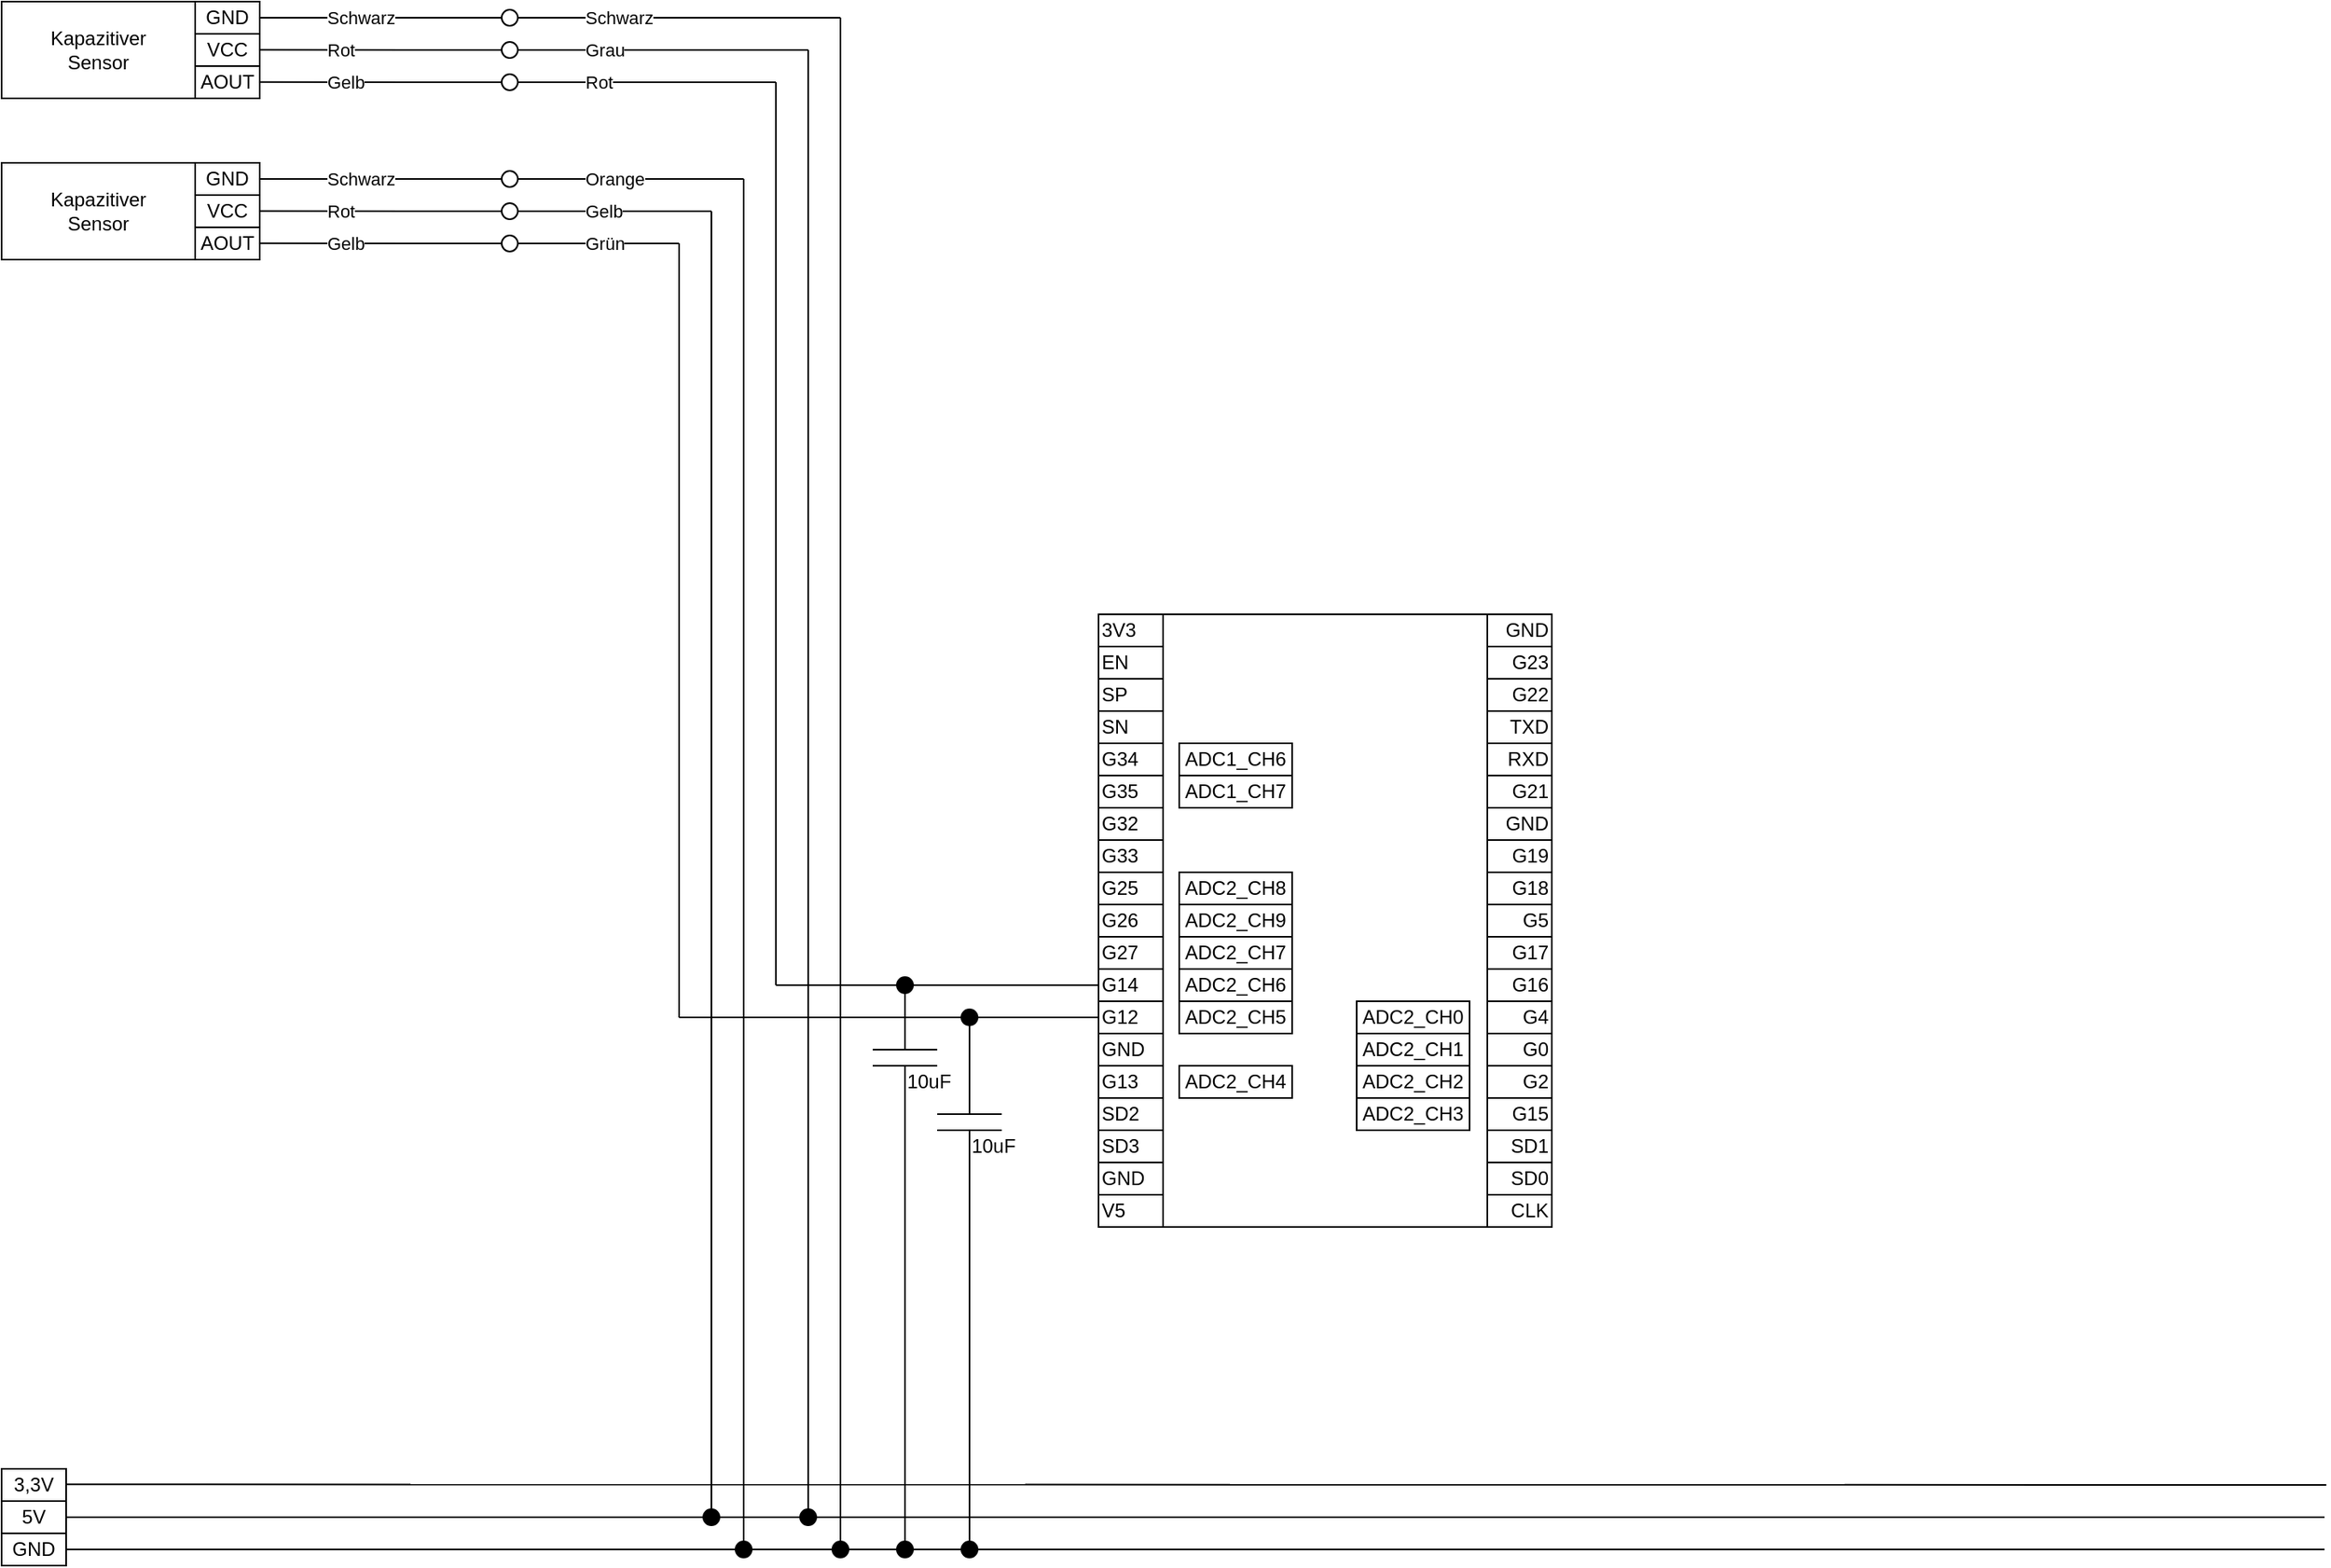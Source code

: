 <mxfile version="12.9.14" type="device"><diagram id="Pzs_bNPUFoUWSnx9T30f" name="Page-1"><mxGraphModel dx="2123" dy="1213" grid="1" gridSize="10" guides="1" tooltips="1" connect="1" arrows="1" fold="1" page="1" pageScale="1" pageWidth="827" pageHeight="1169" math="0" shadow="0"><root><mxCell id="0"/><mxCell id="1" parent="0"/><mxCell id="D5qep8JhVWjdf5e0DdW2-1" value="GND" style="rounded=0;whiteSpace=wrap;html=1;" vertex="1" parent="1"><mxGeometry x="240" y="100" width="40" height="20" as="geometry"/></mxCell><mxCell id="D5qep8JhVWjdf5e0DdW2-2" value="VCC" style="rounded=0;whiteSpace=wrap;html=1;" vertex="1" parent="1"><mxGeometry x="240" y="120" width="40" height="20" as="geometry"/></mxCell><mxCell id="D5qep8JhVWjdf5e0DdW2-3" value="AOUT" style="rounded=0;whiteSpace=wrap;html=1;" vertex="1" parent="1"><mxGeometry x="240" y="140" width="40" height="20" as="geometry"/></mxCell><mxCell id="D5qep8JhVWjdf5e0DdW2-4" value="Kapazitiver&lt;br&gt;Sensor" style="rounded=0;whiteSpace=wrap;html=1;" vertex="1" parent="1"><mxGeometry x="120" y="100" width="120" height="60" as="geometry"/></mxCell><mxCell id="D5qep8JhVWjdf5e0DdW2-5" value="" style="endArrow=none;html=1;exitX=1;exitY=0.5;exitDx=0;exitDy=0;entryX=0;entryY=0.5;entryDx=0;entryDy=0;" edge="1" parent="1" source="D5qep8JhVWjdf5e0DdW2-1" target="D5qep8JhVWjdf5e0DdW2-39"><mxGeometry width="50" height="50" relative="1" as="geometry"><mxPoint x="420" y="210" as="sourcePoint"/><mxPoint x="640" y="110" as="targetPoint"/></mxGeometry></mxCell><mxCell id="D5qep8JhVWjdf5e0DdW2-13" value="Schwarz" style="edgeLabel;html=1;align=left;verticalAlign=middle;resizable=0;points=[];" vertex="1" connectable="0" parent="D5qep8JhVWjdf5e0DdW2-5"><mxGeometry x="-0.109" y="1" relative="1" as="geometry"><mxPoint x="-26.67" y="1" as="offset"/></mxGeometry></mxCell><mxCell id="D5qep8JhVWjdf5e0DdW2-6" value="" style="endArrow=none;html=1;exitX=1;exitY=0.5;exitDx=0;exitDy=0;entryX=0;entryY=0.5;entryDx=0;entryDy=0;" edge="1" parent="1" target="D5qep8JhVWjdf5e0DdW2-46"><mxGeometry width="50" height="50" relative="1" as="geometry"><mxPoint x="280" y="129.86" as="sourcePoint"/><mxPoint x="620" y="130" as="targetPoint"/></mxGeometry></mxCell><mxCell id="D5qep8JhVWjdf5e0DdW2-14" value="Rot" style="edgeLabel;html=1;align=left;verticalAlign=middle;resizable=0;points=[];" vertex="1" connectable="0" parent="D5qep8JhVWjdf5e0DdW2-6"><mxGeometry x="-0.105" y="1" relative="1" as="geometry"><mxPoint x="-27.14" y="1.08" as="offset"/></mxGeometry></mxCell><mxCell id="D5qep8JhVWjdf5e0DdW2-7" value="" style="endArrow=none;html=1;exitX=1;exitY=0.5;exitDx=0;exitDy=0;entryX=0;entryY=0.5;entryDx=0;entryDy=0;" edge="1" parent="1" target="D5qep8JhVWjdf5e0DdW2-47"><mxGeometry width="50" height="50" relative="1" as="geometry"><mxPoint x="280" y="149.86" as="sourcePoint"/><mxPoint x="600" y="150" as="targetPoint"/></mxGeometry></mxCell><mxCell id="D5qep8JhVWjdf5e0DdW2-15" value="Gelb" style="edgeLabel;html=1;align=left;verticalAlign=middle;resizable=0;points=[];" vertex="1" connectable="0" parent="D5qep8JhVWjdf5e0DdW2-7"><mxGeometry x="-0.1" y="-1" relative="1" as="geometry"><mxPoint x="-27.62" y="-0.92" as="offset"/></mxGeometry></mxCell><mxCell id="D5qep8JhVWjdf5e0DdW2-16" value="" style="endArrow=none;html=1;exitX=0.5;exitY=0;exitDx=0;exitDy=0;" edge="1" parent="1" source="D5qep8JhVWjdf5e0DdW2-139"><mxGeometry width="50" height="50" relative="1" as="geometry"><mxPoint x="640" y="1060" as="sourcePoint"/><mxPoint x="640" y="110" as="targetPoint"/></mxGeometry></mxCell><mxCell id="D5qep8JhVWjdf5e0DdW2-17" value="" style="endArrow=none;html=1;exitX=0.5;exitY=0;exitDx=0;exitDy=0;" edge="1" parent="1" source="D5qep8JhVWjdf5e0DdW2-137"><mxGeometry width="50" height="50" relative="1" as="geometry"><mxPoint x="620" y="1050" as="sourcePoint"/><mxPoint x="620" y="130" as="targetPoint"/></mxGeometry></mxCell><mxCell id="D5qep8JhVWjdf5e0DdW2-18" value="" style="endArrow=none;html=1;" edge="1" parent="1"><mxGeometry width="50" height="50" relative="1" as="geometry"><mxPoint x="600" y="710" as="sourcePoint"/><mxPoint x="600" y="150" as="targetPoint"/></mxGeometry></mxCell><mxCell id="D5qep8JhVWjdf5e0DdW2-36" value="" style="endArrow=none;html=1;exitX=0.5;exitY=0;exitDx=0;exitDy=0;" edge="1" parent="1" source="D5qep8JhVWjdf5e0DdW2-134"><mxGeometry width="50" height="50" relative="1" as="geometry"><mxPoint x="580" y="1060" as="sourcePoint"/><mxPoint x="580" y="210" as="targetPoint"/></mxGeometry></mxCell><mxCell id="D5qep8JhVWjdf5e0DdW2-37" value="" style="endArrow=none;html=1;" edge="1" parent="1" source="D5qep8JhVWjdf5e0DdW2-135"><mxGeometry width="50" height="50" relative="1" as="geometry"><mxPoint x="560" y="1040" as="sourcePoint"/><mxPoint x="560" y="230" as="targetPoint"/></mxGeometry></mxCell><mxCell id="D5qep8JhVWjdf5e0DdW2-38" value="" style="endArrow=none;html=1;" edge="1" parent="1"><mxGeometry width="50" height="50" relative="1" as="geometry"><mxPoint x="540" y="730" as="sourcePoint"/><mxPoint x="540" y="250" as="targetPoint"/></mxGeometry></mxCell><mxCell id="D5qep8JhVWjdf5e0DdW2-39" value="" style="ellipse;whiteSpace=wrap;html=1;aspect=fixed;fillColor=#ffffff;align=left;" vertex="1" parent="1"><mxGeometry x="430" y="105" width="10" height="10" as="geometry"/></mxCell><mxCell id="D5qep8JhVWjdf5e0DdW2-46" value="" style="ellipse;whiteSpace=wrap;html=1;aspect=fixed;fillColor=#ffffff;align=left;" vertex="1" parent="1"><mxGeometry x="430" y="125" width="10" height="10" as="geometry"/></mxCell><mxCell id="D5qep8JhVWjdf5e0DdW2-47" value="" style="ellipse;whiteSpace=wrap;html=1;aspect=fixed;fillColor=#ffffff;align=left;" vertex="1" parent="1"><mxGeometry x="430" y="145" width="10" height="10" as="geometry"/></mxCell><mxCell id="D5qep8JhVWjdf5e0DdW2-57" value="GND" style="rounded=0;whiteSpace=wrap;html=1;" vertex="1" parent="1"><mxGeometry x="240" y="200" width="40" height="20" as="geometry"/></mxCell><mxCell id="D5qep8JhVWjdf5e0DdW2-58" value="VCC" style="rounded=0;whiteSpace=wrap;html=1;" vertex="1" parent="1"><mxGeometry x="240" y="220" width="40" height="20" as="geometry"/></mxCell><mxCell id="D5qep8JhVWjdf5e0DdW2-59" value="AOUT" style="rounded=0;whiteSpace=wrap;html=1;" vertex="1" parent="1"><mxGeometry x="240" y="240" width="40" height="20" as="geometry"/></mxCell><mxCell id="D5qep8JhVWjdf5e0DdW2-60" value="Kapazitiver&lt;br&gt;Sensor" style="rounded=0;whiteSpace=wrap;html=1;" vertex="1" parent="1"><mxGeometry x="120" y="200" width="120" height="60" as="geometry"/></mxCell><mxCell id="D5qep8JhVWjdf5e0DdW2-61" value="" style="endArrow=none;html=1;exitX=1;exitY=0.5;exitDx=0;exitDy=0;entryX=0;entryY=0.5;entryDx=0;entryDy=0;" edge="1" parent="1" source="D5qep8JhVWjdf5e0DdW2-57" target="D5qep8JhVWjdf5e0DdW2-67"><mxGeometry width="50" height="50" relative="1" as="geometry"><mxPoint x="420" y="310" as="sourcePoint"/><mxPoint x="640" y="210" as="targetPoint"/></mxGeometry></mxCell><mxCell id="D5qep8JhVWjdf5e0DdW2-62" value="Schwarz" style="edgeLabel;html=1;align=left;verticalAlign=middle;resizable=0;points=[];" vertex="1" connectable="0" parent="D5qep8JhVWjdf5e0DdW2-61"><mxGeometry x="-0.109" y="1" relative="1" as="geometry"><mxPoint x="-26.67" y="1" as="offset"/></mxGeometry></mxCell><mxCell id="D5qep8JhVWjdf5e0DdW2-63" value="" style="endArrow=none;html=1;exitX=1;exitY=0.5;exitDx=0;exitDy=0;entryX=0;entryY=0.5;entryDx=0;entryDy=0;" edge="1" parent="1" target="D5qep8JhVWjdf5e0DdW2-68"><mxGeometry width="50" height="50" relative="1" as="geometry"><mxPoint x="280" y="229.86" as="sourcePoint"/><mxPoint x="620" y="230" as="targetPoint"/></mxGeometry></mxCell><mxCell id="D5qep8JhVWjdf5e0DdW2-64" value="Rot" style="edgeLabel;html=1;align=left;verticalAlign=middle;resizable=0;points=[];" vertex="1" connectable="0" parent="D5qep8JhVWjdf5e0DdW2-63"><mxGeometry x="-0.105" y="1" relative="1" as="geometry"><mxPoint x="-27.14" y="1.08" as="offset"/></mxGeometry></mxCell><mxCell id="D5qep8JhVWjdf5e0DdW2-65" value="" style="endArrow=none;html=1;exitX=1;exitY=0.5;exitDx=0;exitDy=0;entryX=0;entryY=0.5;entryDx=0;entryDy=0;" edge="1" parent="1" target="D5qep8JhVWjdf5e0DdW2-69"><mxGeometry width="50" height="50" relative="1" as="geometry"><mxPoint x="280" y="249.86" as="sourcePoint"/><mxPoint x="600" y="250" as="targetPoint"/></mxGeometry></mxCell><mxCell id="D5qep8JhVWjdf5e0DdW2-66" value="Gelb" style="edgeLabel;html=1;align=left;verticalAlign=middle;resizable=0;points=[];" vertex="1" connectable="0" parent="D5qep8JhVWjdf5e0DdW2-65"><mxGeometry x="-0.1" y="-1" relative="1" as="geometry"><mxPoint x="-27.62" y="-0.92" as="offset"/></mxGeometry></mxCell><mxCell id="D5qep8JhVWjdf5e0DdW2-67" value="" style="ellipse;whiteSpace=wrap;html=1;aspect=fixed;fillColor=#ffffff;align=left;" vertex="1" parent="1"><mxGeometry x="430" y="205" width="10" height="10" as="geometry"/></mxCell><mxCell id="D5qep8JhVWjdf5e0DdW2-68" value="" style="ellipse;whiteSpace=wrap;html=1;aspect=fixed;fillColor=#ffffff;align=left;" vertex="1" parent="1"><mxGeometry x="430" y="225" width="10" height="10" as="geometry"/></mxCell><mxCell id="D5qep8JhVWjdf5e0DdW2-69" value="" style="ellipse;whiteSpace=wrap;html=1;aspect=fixed;fillColor=#ffffff;align=left;" vertex="1" parent="1"><mxGeometry x="430" y="245" width="10" height="10" as="geometry"/></mxCell><mxCell id="D5qep8JhVWjdf5e0DdW2-70" value="" style="endArrow=none;html=1;entryX=1;entryY=0.5;entryDx=0;entryDy=0;" edge="1" parent="1" target="D5qep8JhVWjdf5e0DdW2-39"><mxGeometry width="50" height="50" relative="1" as="geometry"><mxPoint x="640" y="110" as="sourcePoint"/><mxPoint x="700" y="210" as="targetPoint"/></mxGeometry></mxCell><mxCell id="D5qep8JhVWjdf5e0DdW2-82" value="Schwarz" style="edgeLabel;html=1;align=left;verticalAlign=middle;resizable=0;points=[];" vertex="1" connectable="0" parent="D5qep8JhVWjdf5e0DdW2-70"><mxGeometry x="0.51" y="1" relative="1" as="geometry"><mxPoint x="-9.14" y="-1" as="offset"/></mxGeometry></mxCell><mxCell id="D5qep8JhVWjdf5e0DdW2-71" value="" style="endArrow=none;html=1;" edge="1" parent="1"><mxGeometry width="50" height="50" relative="1" as="geometry"><mxPoint x="620" y="130" as="sourcePoint"/><mxPoint x="440" y="130" as="targetPoint"/></mxGeometry></mxCell><mxCell id="D5qep8JhVWjdf5e0DdW2-83" value="Grau" style="edgeLabel;html=1;align=left;verticalAlign=middle;resizable=0;points=[];" vertex="1" connectable="0" parent="D5qep8JhVWjdf5e0DdW2-71"><mxGeometry x="0.462" y="-1" relative="1" as="geometry"><mxPoint x="-8.57" y="1" as="offset"/></mxGeometry></mxCell><mxCell id="D5qep8JhVWjdf5e0DdW2-72" value="" style="endArrow=none;html=1;entryX=1;entryY=0.5;entryDx=0;entryDy=0;" edge="1" parent="1" target="D5qep8JhVWjdf5e0DdW2-47"><mxGeometry width="50" height="50" relative="1" as="geometry"><mxPoint x="600" y="150" as="sourcePoint"/><mxPoint x="440.0" y="155" as="targetPoint"/></mxGeometry></mxCell><mxCell id="D5qep8JhVWjdf5e0DdW2-84" value="Rot" style="edgeLabel;html=1;align=left;verticalAlign=middle;resizable=0;points=[];" vertex="1" connectable="0" parent="D5qep8JhVWjdf5e0DdW2-72"><mxGeometry x="0.316" y="2" relative="1" as="geometry"><mxPoint x="-14.86" y="-2" as="offset"/></mxGeometry></mxCell><mxCell id="D5qep8JhVWjdf5e0DdW2-74" value="" style="endArrow=none;html=1;exitX=1;exitY=0.5;exitDx=0;exitDy=0;" edge="1" parent="1" source="D5qep8JhVWjdf5e0DdW2-67"><mxGeometry width="50" height="50" relative="1" as="geometry"><mxPoint x="650" y="260" as="sourcePoint"/><mxPoint x="580" y="210" as="targetPoint"/></mxGeometry></mxCell><mxCell id="D5qep8JhVWjdf5e0DdW2-86" value="Orange" style="edgeLabel;html=1;align=left;verticalAlign=middle;resizable=0;points=[];" vertex="1" connectable="0" parent="D5qep8JhVWjdf5e0DdW2-74"><mxGeometry x="-0.284" y="-1" relative="1" as="geometry"><mxPoint x="-10.29" y="-1" as="offset"/></mxGeometry></mxCell><mxCell id="D5qep8JhVWjdf5e0DdW2-80" value="" style="endArrow=none;html=1;" edge="1" parent="1" target="D5qep8JhVWjdf5e0DdW2-68"><mxGeometry width="50" height="50" relative="1" as="geometry"><mxPoint x="560" y="230" as="sourcePoint"/><mxPoint x="441" y="232" as="targetPoint"/></mxGeometry></mxCell><mxCell id="D5qep8JhVWjdf5e0DdW2-87" value="Gelb" style="edgeLabel;html=1;align=left;verticalAlign=middle;resizable=0;points=[];" vertex="1" connectable="0" parent="D5qep8JhVWjdf5e0DdW2-80"><mxGeometry x="-0.359" y="-2" relative="1" as="geometry"><mxPoint x="-41.71" y="2" as="offset"/></mxGeometry></mxCell><mxCell id="D5qep8JhVWjdf5e0DdW2-81" value="" style="endArrow=none;html=1;entryX=1;entryY=0.5;entryDx=0;entryDy=0;" edge="1" parent="1" target="D5qep8JhVWjdf5e0DdW2-69"><mxGeometry width="50" height="50" relative="1" as="geometry"><mxPoint x="540" y="250" as="sourcePoint"/><mxPoint x="440.0" y="245" as="targetPoint"/></mxGeometry></mxCell><mxCell id="D5qep8JhVWjdf5e0DdW2-88" value="Grün" style="edgeLabel;html=1;align=left;verticalAlign=middle;resizable=0;points=[];" vertex="1" connectable="0" parent="D5qep8JhVWjdf5e0DdW2-81"><mxGeometry x="-0.22" y="-2" relative="1" as="geometry"><mxPoint x="-21.14" y="2" as="offset"/></mxGeometry></mxCell><mxCell id="D5qep8JhVWjdf5e0DdW2-132" value="" style="endArrow=none;html=1;entryX=0;entryY=0.5;entryDx=0;entryDy=0;" edge="1" parent="1" target="D5qep8JhVWjdf5e0DdW2-135"><mxGeometry width="50" height="50" relative="1" as="geometry"><mxPoint x="160" y="1040" as="sourcePoint"/><mxPoint x="1160" y="1040" as="targetPoint"/></mxGeometry></mxCell><mxCell id="D5qep8JhVWjdf5e0DdW2-133" value="" style="endArrow=none;html=1;entryX=0;entryY=0.5;entryDx=0;entryDy=0;" edge="1" parent="1" target="D5qep8JhVWjdf5e0DdW2-134"><mxGeometry width="50" height="50" relative="1" as="geometry"><mxPoint x="160" y="1060" as="sourcePoint"/><mxPoint x="1160" y="1060" as="targetPoint"/></mxGeometry></mxCell><mxCell id="D5qep8JhVWjdf5e0DdW2-134" value="" style="ellipse;whiteSpace=wrap;html=1;aspect=fixed;fillColor=#000000;align=left;" vertex="1" parent="1"><mxGeometry x="575" y="1055" width="10" height="10" as="geometry"/></mxCell><mxCell id="D5qep8JhVWjdf5e0DdW2-135" value="" style="ellipse;whiteSpace=wrap;html=1;aspect=fixed;fillColor=#000000;align=left;" vertex="1" parent="1"><mxGeometry x="555" y="1035" width="10" height="10" as="geometry"/></mxCell><mxCell id="D5qep8JhVWjdf5e0DdW2-137" value="" style="ellipse;whiteSpace=wrap;html=1;aspect=fixed;fillColor=#000000;align=left;" vertex="1" parent="1"><mxGeometry x="615" y="1035" width="10" height="10" as="geometry"/></mxCell><mxCell id="D5qep8JhVWjdf5e0DdW2-139" value="" style="ellipse;whiteSpace=wrap;html=1;aspect=fixed;fillColor=#000000;align=left;spacing=2;" vertex="1" parent="1"><mxGeometry x="635" y="1055" width="10" height="10" as="geometry"/></mxCell><mxCell id="D5qep8JhVWjdf5e0DdW2-141" value="" style="endArrow=none;html=1;exitX=1;exitY=0.5;exitDx=0;exitDy=0;entryX=0;entryY=0.5;entryDx=0;entryDy=0;" edge="1" parent="1" source="D5qep8JhVWjdf5e0DdW2-135" target="D5qep8JhVWjdf5e0DdW2-137"><mxGeometry width="50" height="50" relative="1" as="geometry"><mxPoint x="660" y="1035" as="sourcePoint"/><mxPoint x="710" y="985" as="targetPoint"/></mxGeometry></mxCell><mxCell id="D5qep8JhVWjdf5e0DdW2-143" value="" style="endArrow=none;html=1;exitX=1;exitY=0.5;exitDx=0;exitDy=0;entryX=0;entryY=0.5;entryDx=0;entryDy=0;" edge="1" parent="1" source="D5qep8JhVWjdf5e0DdW2-134" target="D5qep8JhVWjdf5e0DdW2-139"><mxGeometry width="50" height="50" relative="1" as="geometry"><mxPoint x="580.0" y="1050" as="sourcePoint"/><mxPoint x="625" y="1050" as="targetPoint"/></mxGeometry></mxCell><mxCell id="D5qep8JhVWjdf5e0DdW2-144" value="" style="endArrow=none;html=1;exitX=1;exitY=0.5;exitDx=0;exitDy=0;" edge="1" parent="1" source="D5qep8JhVWjdf5e0DdW2-137"><mxGeometry width="50" height="50" relative="1" as="geometry"><mxPoint x="580.0" y="1050" as="sourcePoint"/><mxPoint x="1560" y="1040" as="targetPoint"/></mxGeometry></mxCell><mxCell id="D5qep8JhVWjdf5e0DdW2-145" value="" style="endArrow=none;html=1;exitX=1;exitY=0.5;exitDx=0;exitDy=0;" edge="1" parent="1" source="D5qep8JhVWjdf5e0DdW2-139"><mxGeometry width="50" height="50" relative="1" as="geometry"><mxPoint x="660" y="1059.88" as="sourcePoint"/><mxPoint x="1560" y="1060" as="targetPoint"/></mxGeometry></mxCell><mxCell id="D5qep8JhVWjdf5e0DdW2-169" value="" style="group" vertex="1" connectable="0" parent="1"><mxGeometry x="800" y="480" width="281" height="380" as="geometry"/></mxCell><mxCell id="D5qep8JhVWjdf5e0DdW2-149" value="ADC1_CH4" style="rounded=0;whiteSpace=wrap;html=1;" vertex="1" parent="D5qep8JhVWjdf5e0DdW2-169"><mxGeometry x="50" y="120" width="70" height="20" as="geometry"/></mxCell><mxCell id="D5qep8JhVWjdf5e0DdW2-150" value="ADC1_CH5" style="rounded=0;whiteSpace=wrap;html=1;" vertex="1" parent="D5qep8JhVWjdf5e0DdW2-169"><mxGeometry x="50" y="140" width="70" height="20" as="geometry"/></mxCell><mxCell id="D5qep8JhVWjdf5e0DdW2-130" value="" style="group;direction=west;" vertex="1" connectable="0" parent="D5qep8JhVWjdf5e0DdW2-169"><mxGeometry width="280" height="380" as="geometry"/></mxCell><mxCell id="D5qep8JhVWjdf5e0DdW2-129" value="" style="rounded=0;whiteSpace=wrap;html=1;fillColor=#ffffff;align=right;direction=east;" vertex="1" parent="D5qep8JhVWjdf5e0DdW2-130"><mxGeometry width="280" height="380" as="geometry"/></mxCell><mxCell id="D5qep8JhVWjdf5e0DdW2-110" value="3V3" style="rounded=0;whiteSpace=wrap;html=1;fillColor=#ffffff;align=left;direction=west;" vertex="1" parent="D5qep8JhVWjdf5e0DdW2-169"><mxGeometry width="40" height="20" as="geometry"/></mxCell><mxCell id="D5qep8JhVWjdf5e0DdW2-111" value="EN" style="rounded=0;whiteSpace=wrap;html=1;fillColor=#ffffff;align=left;direction=west;" vertex="1" parent="D5qep8JhVWjdf5e0DdW2-169"><mxGeometry y="20" width="40" height="20" as="geometry"/></mxCell><mxCell id="D5qep8JhVWjdf5e0DdW2-112" value="SP" style="rounded=0;whiteSpace=wrap;html=1;fillColor=#ffffff;align=left;direction=west;" vertex="1" parent="D5qep8JhVWjdf5e0DdW2-169"><mxGeometry y="40" width="40" height="20" as="geometry"/></mxCell><mxCell id="D5qep8JhVWjdf5e0DdW2-113" value="SN" style="rounded=0;whiteSpace=wrap;html=1;fillColor=#ffffff;align=left;direction=west;" vertex="1" parent="D5qep8JhVWjdf5e0DdW2-169"><mxGeometry y="60" width="40" height="20" as="geometry"/></mxCell><mxCell id="D5qep8JhVWjdf5e0DdW2-114" value="G34" style="rounded=0;whiteSpace=wrap;html=1;fillColor=#ffffff;align=left;direction=west;" vertex="1" parent="D5qep8JhVWjdf5e0DdW2-169"><mxGeometry y="80" width="40" height="20" as="geometry"/></mxCell><mxCell id="D5qep8JhVWjdf5e0DdW2-115" value="G35" style="rounded=0;whiteSpace=wrap;html=1;fillColor=#ffffff;align=left;direction=west;" vertex="1" parent="D5qep8JhVWjdf5e0DdW2-169"><mxGeometry y="100" width="40" height="20" as="geometry"/></mxCell><mxCell id="D5qep8JhVWjdf5e0DdW2-116" value="G32" style="rounded=0;whiteSpace=wrap;html=1;fillColor=#ffffff;align=left;direction=west;" vertex="1" parent="D5qep8JhVWjdf5e0DdW2-169"><mxGeometry y="120" width="40" height="20" as="geometry"/></mxCell><mxCell id="D5qep8JhVWjdf5e0DdW2-117" value="G33" style="rounded=0;whiteSpace=wrap;html=1;fillColor=#ffffff;align=left;direction=west;" vertex="1" parent="D5qep8JhVWjdf5e0DdW2-169"><mxGeometry y="140" width="40" height="20" as="geometry"/></mxCell><mxCell id="D5qep8JhVWjdf5e0DdW2-118" value="G25" style="rounded=0;whiteSpace=wrap;html=1;fillColor=#ffffff;align=left;direction=west;" vertex="1" parent="D5qep8JhVWjdf5e0DdW2-169"><mxGeometry y="160" width="40" height="20" as="geometry"/></mxCell><mxCell id="D5qep8JhVWjdf5e0DdW2-119" value="G26" style="rounded=0;whiteSpace=wrap;html=1;fillColor=#ffffff;align=left;direction=west;" vertex="1" parent="D5qep8JhVWjdf5e0DdW2-169"><mxGeometry y="180" width="40" height="20" as="geometry"/></mxCell><mxCell id="D5qep8JhVWjdf5e0DdW2-120" value="G27" style="rounded=0;whiteSpace=wrap;html=1;fillColor=#ffffff;align=left;direction=west;" vertex="1" parent="D5qep8JhVWjdf5e0DdW2-169"><mxGeometry y="200" width="40" height="20" as="geometry"/></mxCell><mxCell id="D5qep8JhVWjdf5e0DdW2-121" value="G14" style="rounded=0;whiteSpace=wrap;html=1;fillColor=#ffffff;align=left;direction=west;" vertex="1" parent="D5qep8JhVWjdf5e0DdW2-169"><mxGeometry y="220" width="40" height="20" as="geometry"/></mxCell><mxCell id="D5qep8JhVWjdf5e0DdW2-122" value="G12" style="rounded=0;whiteSpace=wrap;html=1;fillColor=#ffffff;align=left;direction=west;" vertex="1" parent="D5qep8JhVWjdf5e0DdW2-169"><mxGeometry y="240" width="40" height="20" as="geometry"/></mxCell><mxCell id="D5qep8JhVWjdf5e0DdW2-123" value="GND" style="rounded=0;whiteSpace=wrap;html=1;fillColor=#ffffff;align=left;direction=west;" vertex="1" parent="D5qep8JhVWjdf5e0DdW2-169"><mxGeometry y="260" width="40" height="20" as="geometry"/></mxCell><mxCell id="D5qep8JhVWjdf5e0DdW2-124" value="G13" style="rounded=0;whiteSpace=wrap;html=1;fillColor=#ffffff;align=left;direction=west;" vertex="1" parent="D5qep8JhVWjdf5e0DdW2-169"><mxGeometry y="280" width="40" height="20" as="geometry"/></mxCell><mxCell id="D5qep8JhVWjdf5e0DdW2-125" value="SD2" style="rounded=0;whiteSpace=wrap;html=1;fillColor=#ffffff;align=left;direction=west;" vertex="1" parent="D5qep8JhVWjdf5e0DdW2-169"><mxGeometry y="300" width="40" height="20" as="geometry"/></mxCell><mxCell id="D5qep8JhVWjdf5e0DdW2-126" value="SD3" style="rounded=0;whiteSpace=wrap;html=1;fillColor=#ffffff;align=left;direction=west;" vertex="1" parent="D5qep8JhVWjdf5e0DdW2-169"><mxGeometry y="320" width="40" height="20" as="geometry"/></mxCell><mxCell id="D5qep8JhVWjdf5e0DdW2-127" value="GND" style="rounded=0;whiteSpace=wrap;html=1;fillColor=#ffffff;align=left;direction=west;" vertex="1" parent="D5qep8JhVWjdf5e0DdW2-169"><mxGeometry y="340" width="40" height="20" as="geometry"/></mxCell><mxCell id="D5qep8JhVWjdf5e0DdW2-128" value="V5" style="rounded=0;whiteSpace=wrap;html=1;fillColor=#ffffff;align=left;direction=west;" vertex="1" parent="D5qep8JhVWjdf5e0DdW2-169"><mxGeometry y="360" width="40" height="20" as="geometry"/></mxCell><mxCell id="D5qep8JhVWjdf5e0DdW2-89" value="GND" style="rounded=0;whiteSpace=wrap;html=1;fillColor=#ffffff;align=right;direction=west;" vertex="1" parent="D5qep8JhVWjdf5e0DdW2-169"><mxGeometry x="241" width="40" height="20" as="geometry"/></mxCell><mxCell id="D5qep8JhVWjdf5e0DdW2-91" value="G23" style="rounded=0;whiteSpace=wrap;html=1;fillColor=#ffffff;align=right;direction=west;" vertex="1" parent="D5qep8JhVWjdf5e0DdW2-169"><mxGeometry x="241" y="20" width="40" height="20" as="geometry"/></mxCell><mxCell id="D5qep8JhVWjdf5e0DdW2-92" value="G22&lt;br&gt;" style="rounded=0;whiteSpace=wrap;html=1;fillColor=#ffffff;align=right;direction=west;" vertex="1" parent="D5qep8JhVWjdf5e0DdW2-169"><mxGeometry x="241" y="40" width="40" height="20" as="geometry"/></mxCell><mxCell id="D5qep8JhVWjdf5e0DdW2-93" value="TXD" style="rounded=0;whiteSpace=wrap;html=1;fillColor=#ffffff;align=right;direction=west;" vertex="1" parent="D5qep8JhVWjdf5e0DdW2-169"><mxGeometry x="241" y="60" width="40" height="20" as="geometry"/></mxCell><mxCell id="D5qep8JhVWjdf5e0DdW2-94" value="RXD" style="rounded=0;whiteSpace=wrap;html=1;fillColor=#ffffff;align=right;direction=west;" vertex="1" parent="D5qep8JhVWjdf5e0DdW2-169"><mxGeometry x="241" y="80" width="40" height="20" as="geometry"/></mxCell><mxCell id="D5qep8JhVWjdf5e0DdW2-95" value="G21" style="rounded=0;whiteSpace=wrap;html=1;fillColor=#ffffff;align=right;direction=west;" vertex="1" parent="D5qep8JhVWjdf5e0DdW2-169"><mxGeometry x="241" y="100" width="40" height="20" as="geometry"/></mxCell><mxCell id="D5qep8JhVWjdf5e0DdW2-96" value="GND" style="rounded=0;whiteSpace=wrap;html=1;fillColor=#ffffff;align=right;direction=west;" vertex="1" parent="D5qep8JhVWjdf5e0DdW2-169"><mxGeometry x="241" y="120" width="40" height="20" as="geometry"/></mxCell><mxCell id="D5qep8JhVWjdf5e0DdW2-97" value="G19" style="rounded=0;whiteSpace=wrap;html=1;fillColor=#ffffff;align=right;direction=west;" vertex="1" parent="D5qep8JhVWjdf5e0DdW2-169"><mxGeometry x="241" y="140" width="40" height="20" as="geometry"/></mxCell><mxCell id="D5qep8JhVWjdf5e0DdW2-98" value="G18" style="rounded=0;whiteSpace=wrap;html=1;fillColor=#ffffff;align=right;direction=west;" vertex="1" parent="D5qep8JhVWjdf5e0DdW2-169"><mxGeometry x="241" y="160" width="40" height="20" as="geometry"/></mxCell><mxCell id="D5qep8JhVWjdf5e0DdW2-99" value="G5" style="rounded=0;whiteSpace=wrap;html=1;fillColor=#ffffff;align=right;direction=west;" vertex="1" parent="D5qep8JhVWjdf5e0DdW2-169"><mxGeometry x="241" y="180" width="40" height="20" as="geometry"/></mxCell><mxCell id="D5qep8JhVWjdf5e0DdW2-100" value="G17" style="rounded=0;whiteSpace=wrap;html=1;fillColor=#ffffff;align=right;direction=west;" vertex="1" parent="D5qep8JhVWjdf5e0DdW2-169"><mxGeometry x="241" y="200" width="40" height="20" as="geometry"/></mxCell><mxCell id="D5qep8JhVWjdf5e0DdW2-101" value="G16" style="rounded=0;whiteSpace=wrap;html=1;fillColor=#ffffff;align=right;direction=west;" vertex="1" parent="D5qep8JhVWjdf5e0DdW2-169"><mxGeometry x="241" y="220" width="40" height="20" as="geometry"/></mxCell><mxCell id="D5qep8JhVWjdf5e0DdW2-102" value="G4" style="rounded=0;whiteSpace=wrap;html=1;fillColor=#ffffff;align=right;direction=west;" vertex="1" parent="D5qep8JhVWjdf5e0DdW2-169"><mxGeometry x="241" y="240" width="40" height="20" as="geometry"/></mxCell><mxCell id="D5qep8JhVWjdf5e0DdW2-103" value="G0" style="rounded=0;whiteSpace=wrap;html=1;fillColor=#ffffff;align=right;direction=west;" vertex="1" parent="D5qep8JhVWjdf5e0DdW2-169"><mxGeometry x="241" y="260" width="40" height="20" as="geometry"/></mxCell><mxCell id="D5qep8JhVWjdf5e0DdW2-104" value="G2" style="rounded=0;whiteSpace=wrap;html=1;fillColor=#ffffff;align=right;direction=west;" vertex="1" parent="D5qep8JhVWjdf5e0DdW2-169"><mxGeometry x="241" y="280" width="40" height="20" as="geometry"/></mxCell><mxCell id="D5qep8JhVWjdf5e0DdW2-105" value="G15" style="rounded=0;whiteSpace=wrap;html=1;fillColor=#ffffff;align=right;direction=west;" vertex="1" parent="D5qep8JhVWjdf5e0DdW2-169"><mxGeometry x="241" y="300" width="40" height="20" as="geometry"/></mxCell><mxCell id="D5qep8JhVWjdf5e0DdW2-106" value="SD1" style="rounded=0;whiteSpace=wrap;html=1;fillColor=#ffffff;align=right;direction=west;" vertex="1" parent="D5qep8JhVWjdf5e0DdW2-169"><mxGeometry x="241" y="320" width="40" height="20" as="geometry"/></mxCell><mxCell id="D5qep8JhVWjdf5e0DdW2-107" value="SD0" style="rounded=0;whiteSpace=wrap;html=1;fillColor=#ffffff;align=right;direction=west;" vertex="1" parent="D5qep8JhVWjdf5e0DdW2-169"><mxGeometry x="241" y="340" width="40" height="20" as="geometry"/></mxCell><mxCell id="D5qep8JhVWjdf5e0DdW2-108" value="CLK" style="rounded=0;whiteSpace=wrap;html=1;fillColor=#ffffff;align=right;direction=west;" vertex="1" parent="D5qep8JhVWjdf5e0DdW2-169"><mxGeometry x="241" y="360" width="40" height="20" as="geometry"/></mxCell><mxCell id="D5qep8JhVWjdf5e0DdW2-151" value="ADC1_CH6" style="rounded=0;whiteSpace=wrap;html=1;" vertex="1" parent="D5qep8JhVWjdf5e0DdW2-169"><mxGeometry x="50" y="80" width="70" height="20" as="geometry"/></mxCell><mxCell id="D5qep8JhVWjdf5e0DdW2-152" value="ADC1_CH7" style="rounded=0;whiteSpace=wrap;html=1;" vertex="1" parent="D5qep8JhVWjdf5e0DdW2-169"><mxGeometry x="50" y="100" width="70" height="20" as="geometry"/></mxCell><mxCell id="D5qep8JhVWjdf5e0DdW2-156" value="ADC2_CH1" style="rounded=0;whiteSpace=wrap;html=1;" vertex="1" parent="D5qep8JhVWjdf5e0DdW2-169"><mxGeometry x="160" y="260" width="70" height="20" as="geometry"/></mxCell><mxCell id="D5qep8JhVWjdf5e0DdW2-157" value="ADC2_CH2&lt;br&gt;" style="rounded=0;whiteSpace=wrap;html=1;" vertex="1" parent="D5qep8JhVWjdf5e0DdW2-169"><mxGeometry x="160" y="280" width="70" height="20" as="geometry"/></mxCell><mxCell id="D5qep8JhVWjdf5e0DdW2-159" value="ADC2_CH3" style="rounded=0;whiteSpace=wrap;html=1;" vertex="1" parent="D5qep8JhVWjdf5e0DdW2-169"><mxGeometry x="160" y="300" width="70" height="20" as="geometry"/></mxCell><mxCell id="D5qep8JhVWjdf5e0DdW2-160" value="ADC2_CH4" style="rounded=0;whiteSpace=wrap;html=1;" vertex="1" parent="D5qep8JhVWjdf5e0DdW2-169"><mxGeometry x="50" y="280" width="70" height="20" as="geometry"/></mxCell><mxCell id="D5qep8JhVWjdf5e0DdW2-161" value="ADC2_CH5" style="rounded=0;whiteSpace=wrap;html=1;" vertex="1" parent="D5qep8JhVWjdf5e0DdW2-169"><mxGeometry x="50" y="240" width="70" height="20" as="geometry"/></mxCell><mxCell id="D5qep8JhVWjdf5e0DdW2-162" value="ADC2_CH6" style="rounded=0;whiteSpace=wrap;html=1;" vertex="1" parent="D5qep8JhVWjdf5e0DdW2-169"><mxGeometry x="50" y="220" width="70" height="20" as="geometry"/></mxCell><mxCell id="D5qep8JhVWjdf5e0DdW2-163" value="ADC2_CH7" style="rounded=0;whiteSpace=wrap;html=1;" vertex="1" parent="D5qep8JhVWjdf5e0DdW2-169"><mxGeometry x="50" y="200" width="70" height="20" as="geometry"/></mxCell><mxCell id="D5qep8JhVWjdf5e0DdW2-164" value="ADC2_CH8" style="rounded=0;whiteSpace=wrap;html=1;" vertex="1" parent="D5qep8JhVWjdf5e0DdW2-169"><mxGeometry x="50" y="160" width="70" height="20" as="geometry"/></mxCell><mxCell id="D5qep8JhVWjdf5e0DdW2-165" value="ADC2_CH9" style="rounded=0;whiteSpace=wrap;html=1;" vertex="1" parent="D5qep8JhVWjdf5e0DdW2-169"><mxGeometry x="50" y="180" width="70" height="20" as="geometry"/></mxCell><mxCell id="D5qep8JhVWjdf5e0DdW2-168" value="ADC2_CH0" style="rounded=0;whiteSpace=wrap;html=1;" vertex="1" parent="D5qep8JhVWjdf5e0DdW2-169"><mxGeometry x="160" y="240" width="70" height="20" as="geometry"/></mxCell><mxCell id="D5qep8JhVWjdf5e0DdW2-171" value="" style="endArrow=none;html=1;entryX=1;entryY=0.5;entryDx=0;entryDy=0;" edge="1" parent="1" target="D5qep8JhVWjdf5e0DdW2-121"><mxGeometry width="50" height="50" relative="1" as="geometry"><mxPoint x="600" y="710" as="sourcePoint"/><mxPoint x="560" y="570" as="targetPoint"/></mxGeometry></mxCell><mxCell id="D5qep8JhVWjdf5e0DdW2-172" value="" style="endArrow=none;html=1;entryX=1;entryY=0.5;entryDx=0;entryDy=0;" edge="1" parent="1"><mxGeometry width="50" height="50" relative="1" as="geometry"><mxPoint x="540" y="730" as="sourcePoint"/><mxPoint x="800" y="730.0" as="targetPoint"/></mxGeometry></mxCell><mxCell id="D5qep8JhVWjdf5e0DdW2-173" value="GND" style="rounded=0;whiteSpace=wrap;html=1;" vertex="1" parent="1"><mxGeometry x="120" y="1050" width="40" height="20" as="geometry"/></mxCell><mxCell id="D5qep8JhVWjdf5e0DdW2-174" value="5V" style="rounded=0;whiteSpace=wrap;html=1;" vertex="1" parent="1"><mxGeometry x="120" y="1030" width="40" height="20" as="geometry"/></mxCell><mxCell id="D5qep8JhVWjdf5e0DdW2-176" value="3,3V" style="rounded=0;whiteSpace=wrap;html=1;" vertex="1" parent="1"><mxGeometry x="120" y="1010" width="40" height="20" as="geometry"/></mxCell><mxCell id="D5qep8JhVWjdf5e0DdW2-177" value="" style="endArrow=none;html=1;" edge="1" parent="1"><mxGeometry width="50" height="50" relative="1" as="geometry"><mxPoint x="160.0" y="1019.66" as="sourcePoint"/><mxPoint x="1561.104" y="1020" as="targetPoint"/></mxGeometry></mxCell><mxCell id="D5qep8JhVWjdf5e0DdW2-181" value="" style="endArrow=none;html=1;" edge="1" parent="1"><mxGeometry width="50" height="50" relative="1" as="geometry"><mxPoint x="660" y="750" as="sourcePoint"/><mxPoint x="700" y="750" as="targetPoint"/></mxGeometry></mxCell><mxCell id="D5qep8JhVWjdf5e0DdW2-182" value="" style="endArrow=none;html=1;" edge="1" parent="1"><mxGeometry width="50" height="50" relative="1" as="geometry"><mxPoint x="660" y="760" as="sourcePoint"/><mxPoint x="700" y="760" as="targetPoint"/></mxGeometry></mxCell><mxCell id="D5qep8JhVWjdf5e0DdW2-183" value="" style="endArrow=none;html=1;" edge="1" parent="1"><mxGeometry width="50" height="50" relative="1" as="geometry"><mxPoint x="680" y="1060" as="sourcePoint"/><mxPoint x="680" y="760" as="targetPoint"/></mxGeometry></mxCell><mxCell id="D5qep8JhVWjdf5e0DdW2-184" value="" style="endArrow=none;html=1;" edge="1" parent="1"><mxGeometry width="50" height="50" relative="1" as="geometry"><mxPoint x="680" y="750" as="sourcePoint"/><mxPoint x="680" y="710" as="targetPoint"/></mxGeometry></mxCell><mxCell id="D5qep8JhVWjdf5e0DdW2-185" value="" style="endArrow=none;html=1;" edge="1" parent="1"><mxGeometry width="50" height="50" relative="1" as="geometry"><mxPoint x="700" y="790" as="sourcePoint"/><mxPoint x="740" y="790" as="targetPoint"/></mxGeometry></mxCell><mxCell id="D5qep8JhVWjdf5e0DdW2-186" value="" style="endArrow=none;html=1;" edge="1" parent="1"><mxGeometry width="50" height="50" relative="1" as="geometry"><mxPoint x="700" y="800" as="sourcePoint"/><mxPoint x="740" y="800" as="targetPoint"/></mxGeometry></mxCell><mxCell id="D5qep8JhVWjdf5e0DdW2-187" value="" style="endArrow=none;html=1;" edge="1" parent="1"><mxGeometry width="50" height="50" relative="1" as="geometry"><mxPoint x="720" y="1060" as="sourcePoint"/><mxPoint x="720" y="800" as="targetPoint"/></mxGeometry></mxCell><mxCell id="D5qep8JhVWjdf5e0DdW2-188" value="" style="endArrow=none;html=1;" edge="1" parent="1"><mxGeometry width="50" height="50" relative="1" as="geometry"><mxPoint x="720" y="790" as="sourcePoint"/><mxPoint x="720" y="730" as="targetPoint"/></mxGeometry></mxCell><mxCell id="D5qep8JhVWjdf5e0DdW2-189" value="" style="ellipse;whiteSpace=wrap;html=1;aspect=fixed;fillColor=#000000;align=left;" vertex="1" parent="1"><mxGeometry x="675" y="705" width="10" height="10" as="geometry"/></mxCell><mxCell id="D5qep8JhVWjdf5e0DdW2-191" value="" style="ellipse;whiteSpace=wrap;html=1;aspect=fixed;fillColor=#000000;align=left;" vertex="1" parent="1"><mxGeometry x="715" y="725" width="10" height="10" as="geometry"/></mxCell><mxCell id="D5qep8JhVWjdf5e0DdW2-192" value="" style="ellipse;whiteSpace=wrap;html=1;aspect=fixed;fillColor=#000000;align=left;spacing=2;" vertex="1" parent="1"><mxGeometry x="675" y="1055" width="10" height="10" as="geometry"/></mxCell><mxCell id="D5qep8JhVWjdf5e0DdW2-193" value="" style="ellipse;whiteSpace=wrap;html=1;aspect=fixed;fillColor=#000000;align=left;spacing=2;" vertex="1" parent="1"><mxGeometry x="715" y="1055" width="10" height="10" as="geometry"/></mxCell><mxCell id="D5qep8JhVWjdf5e0DdW2-194" value="10uF" style="text;html=1;strokeColor=none;fillColor=none;align=center;verticalAlign=middle;whiteSpace=wrap;rounded=0;" vertex="1" parent="1"><mxGeometry x="715" y="800" width="40" height="20" as="geometry"/></mxCell><mxCell id="D5qep8JhVWjdf5e0DdW2-195" value="10uF" style="text;html=1;strokeColor=none;fillColor=none;align=center;verticalAlign=middle;whiteSpace=wrap;rounded=0;" vertex="1" parent="1"><mxGeometry x="675" y="760" width="40" height="20" as="geometry"/></mxCell></root></mxGraphModel></diagram></mxfile>